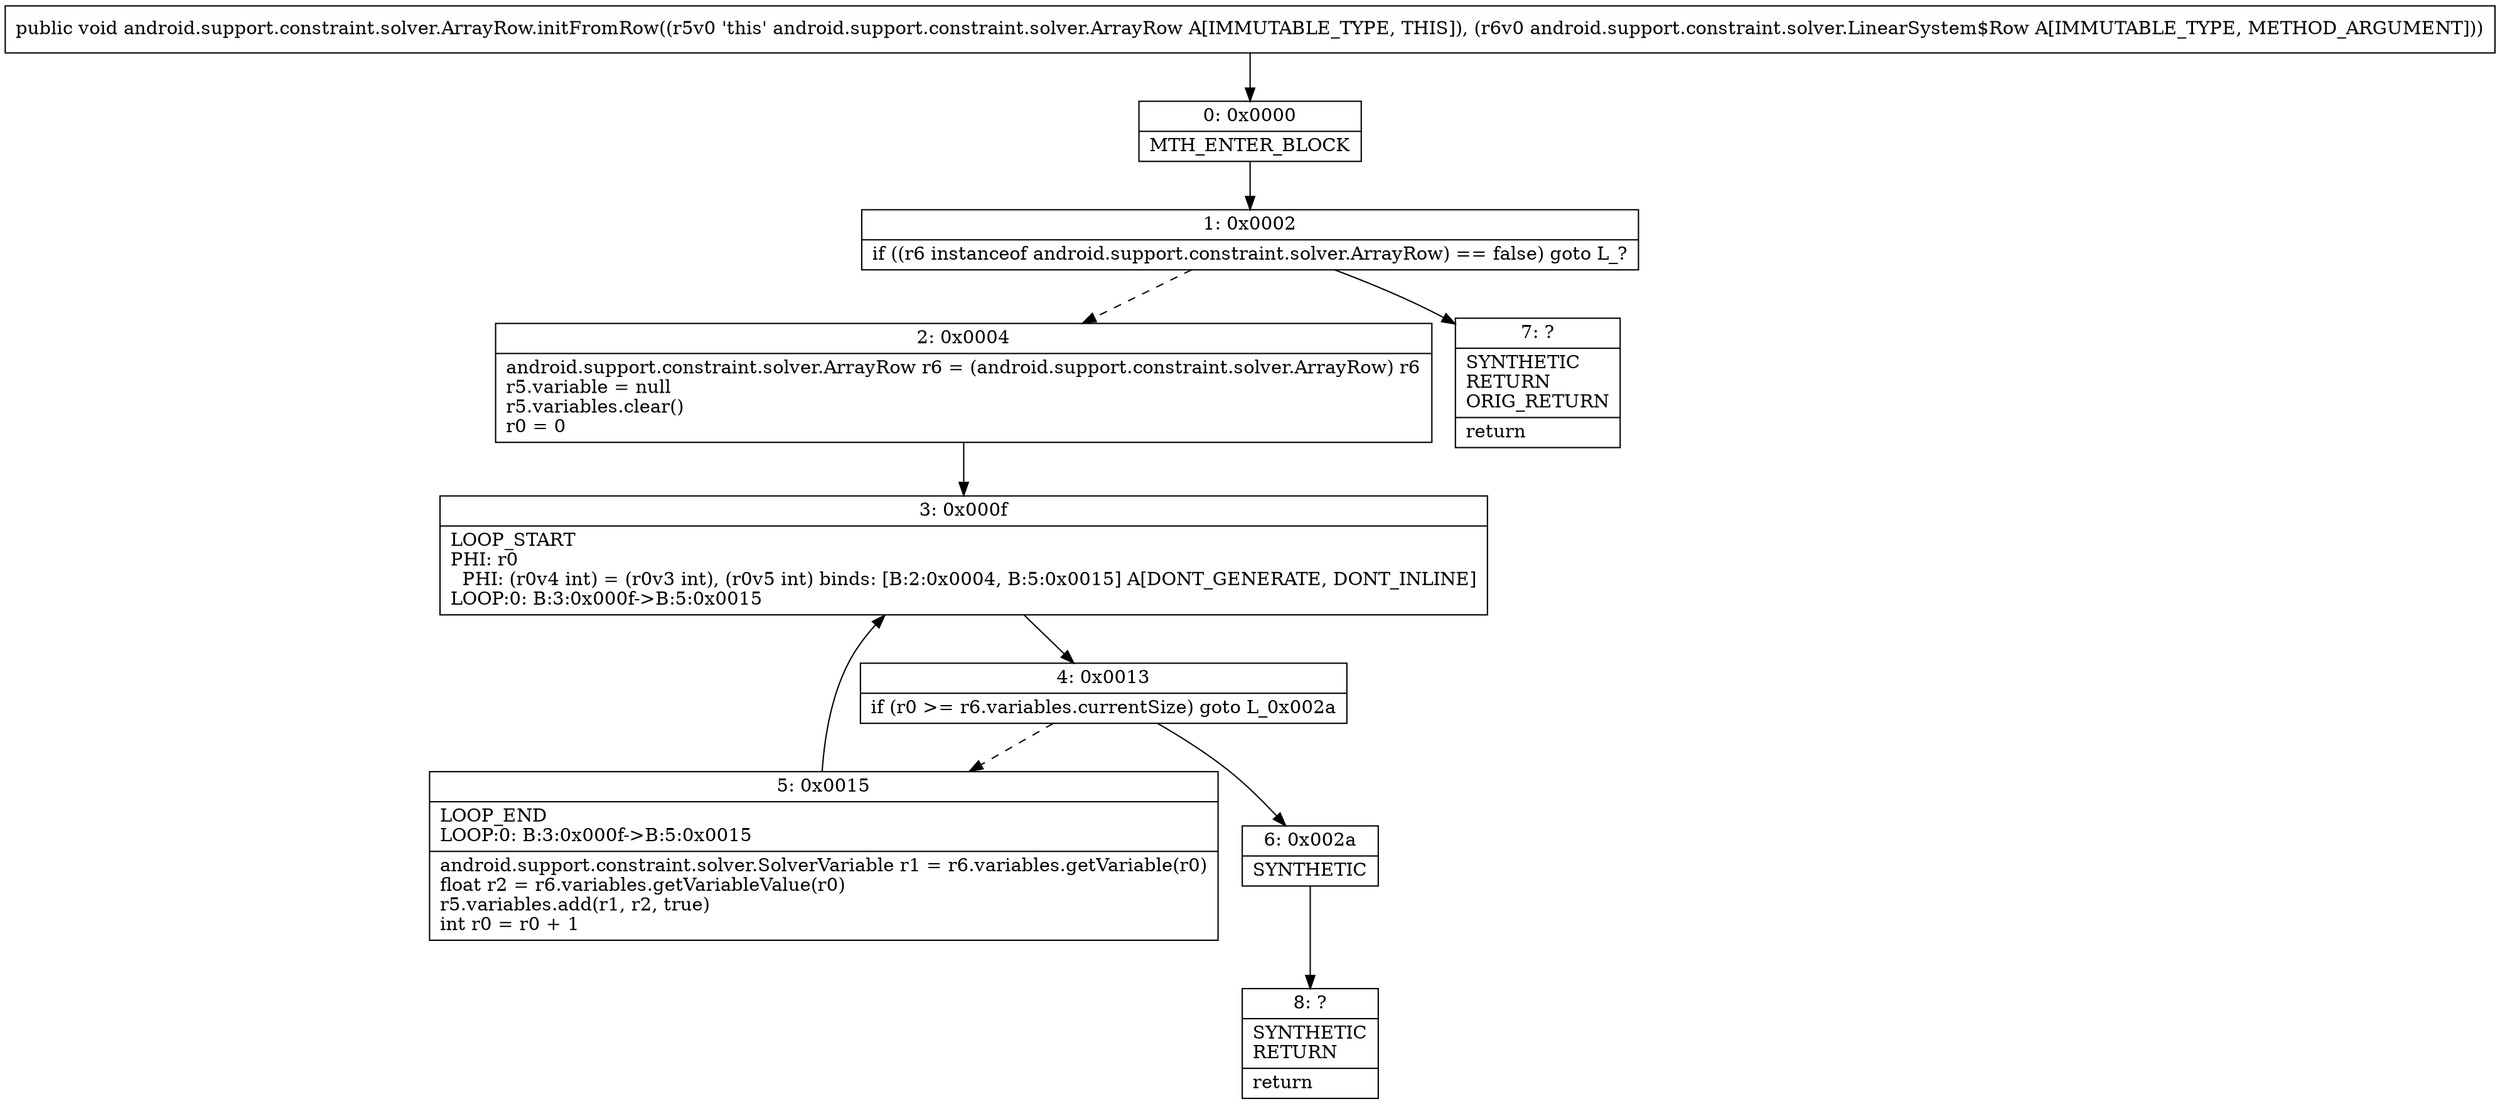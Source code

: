 digraph "CFG forandroid.support.constraint.solver.ArrayRow.initFromRow(Landroid\/support\/constraint\/solver\/LinearSystem$Row;)V" {
Node_0 [shape=record,label="{0\:\ 0x0000|MTH_ENTER_BLOCK\l}"];
Node_1 [shape=record,label="{1\:\ 0x0002|if ((r6 instanceof android.support.constraint.solver.ArrayRow) == false) goto L_?\l}"];
Node_2 [shape=record,label="{2\:\ 0x0004|android.support.constraint.solver.ArrayRow r6 = (android.support.constraint.solver.ArrayRow) r6\lr5.variable = null\lr5.variables.clear()\lr0 = 0\l}"];
Node_3 [shape=record,label="{3\:\ 0x000f|LOOP_START\lPHI: r0 \l  PHI: (r0v4 int) = (r0v3 int), (r0v5 int) binds: [B:2:0x0004, B:5:0x0015] A[DONT_GENERATE, DONT_INLINE]\lLOOP:0: B:3:0x000f\-\>B:5:0x0015\l}"];
Node_4 [shape=record,label="{4\:\ 0x0013|if (r0 \>= r6.variables.currentSize) goto L_0x002a\l}"];
Node_5 [shape=record,label="{5\:\ 0x0015|LOOP_END\lLOOP:0: B:3:0x000f\-\>B:5:0x0015\l|android.support.constraint.solver.SolverVariable r1 = r6.variables.getVariable(r0)\lfloat r2 = r6.variables.getVariableValue(r0)\lr5.variables.add(r1, r2, true)\lint r0 = r0 + 1\l}"];
Node_6 [shape=record,label="{6\:\ 0x002a|SYNTHETIC\l}"];
Node_7 [shape=record,label="{7\:\ ?|SYNTHETIC\lRETURN\lORIG_RETURN\l|return\l}"];
Node_8 [shape=record,label="{8\:\ ?|SYNTHETIC\lRETURN\l|return\l}"];
MethodNode[shape=record,label="{public void android.support.constraint.solver.ArrayRow.initFromRow((r5v0 'this' android.support.constraint.solver.ArrayRow A[IMMUTABLE_TYPE, THIS]), (r6v0 android.support.constraint.solver.LinearSystem$Row A[IMMUTABLE_TYPE, METHOD_ARGUMENT])) }"];
MethodNode -> Node_0;
Node_0 -> Node_1;
Node_1 -> Node_2[style=dashed];
Node_1 -> Node_7;
Node_2 -> Node_3;
Node_3 -> Node_4;
Node_4 -> Node_5[style=dashed];
Node_4 -> Node_6;
Node_5 -> Node_3;
Node_6 -> Node_8;
}


